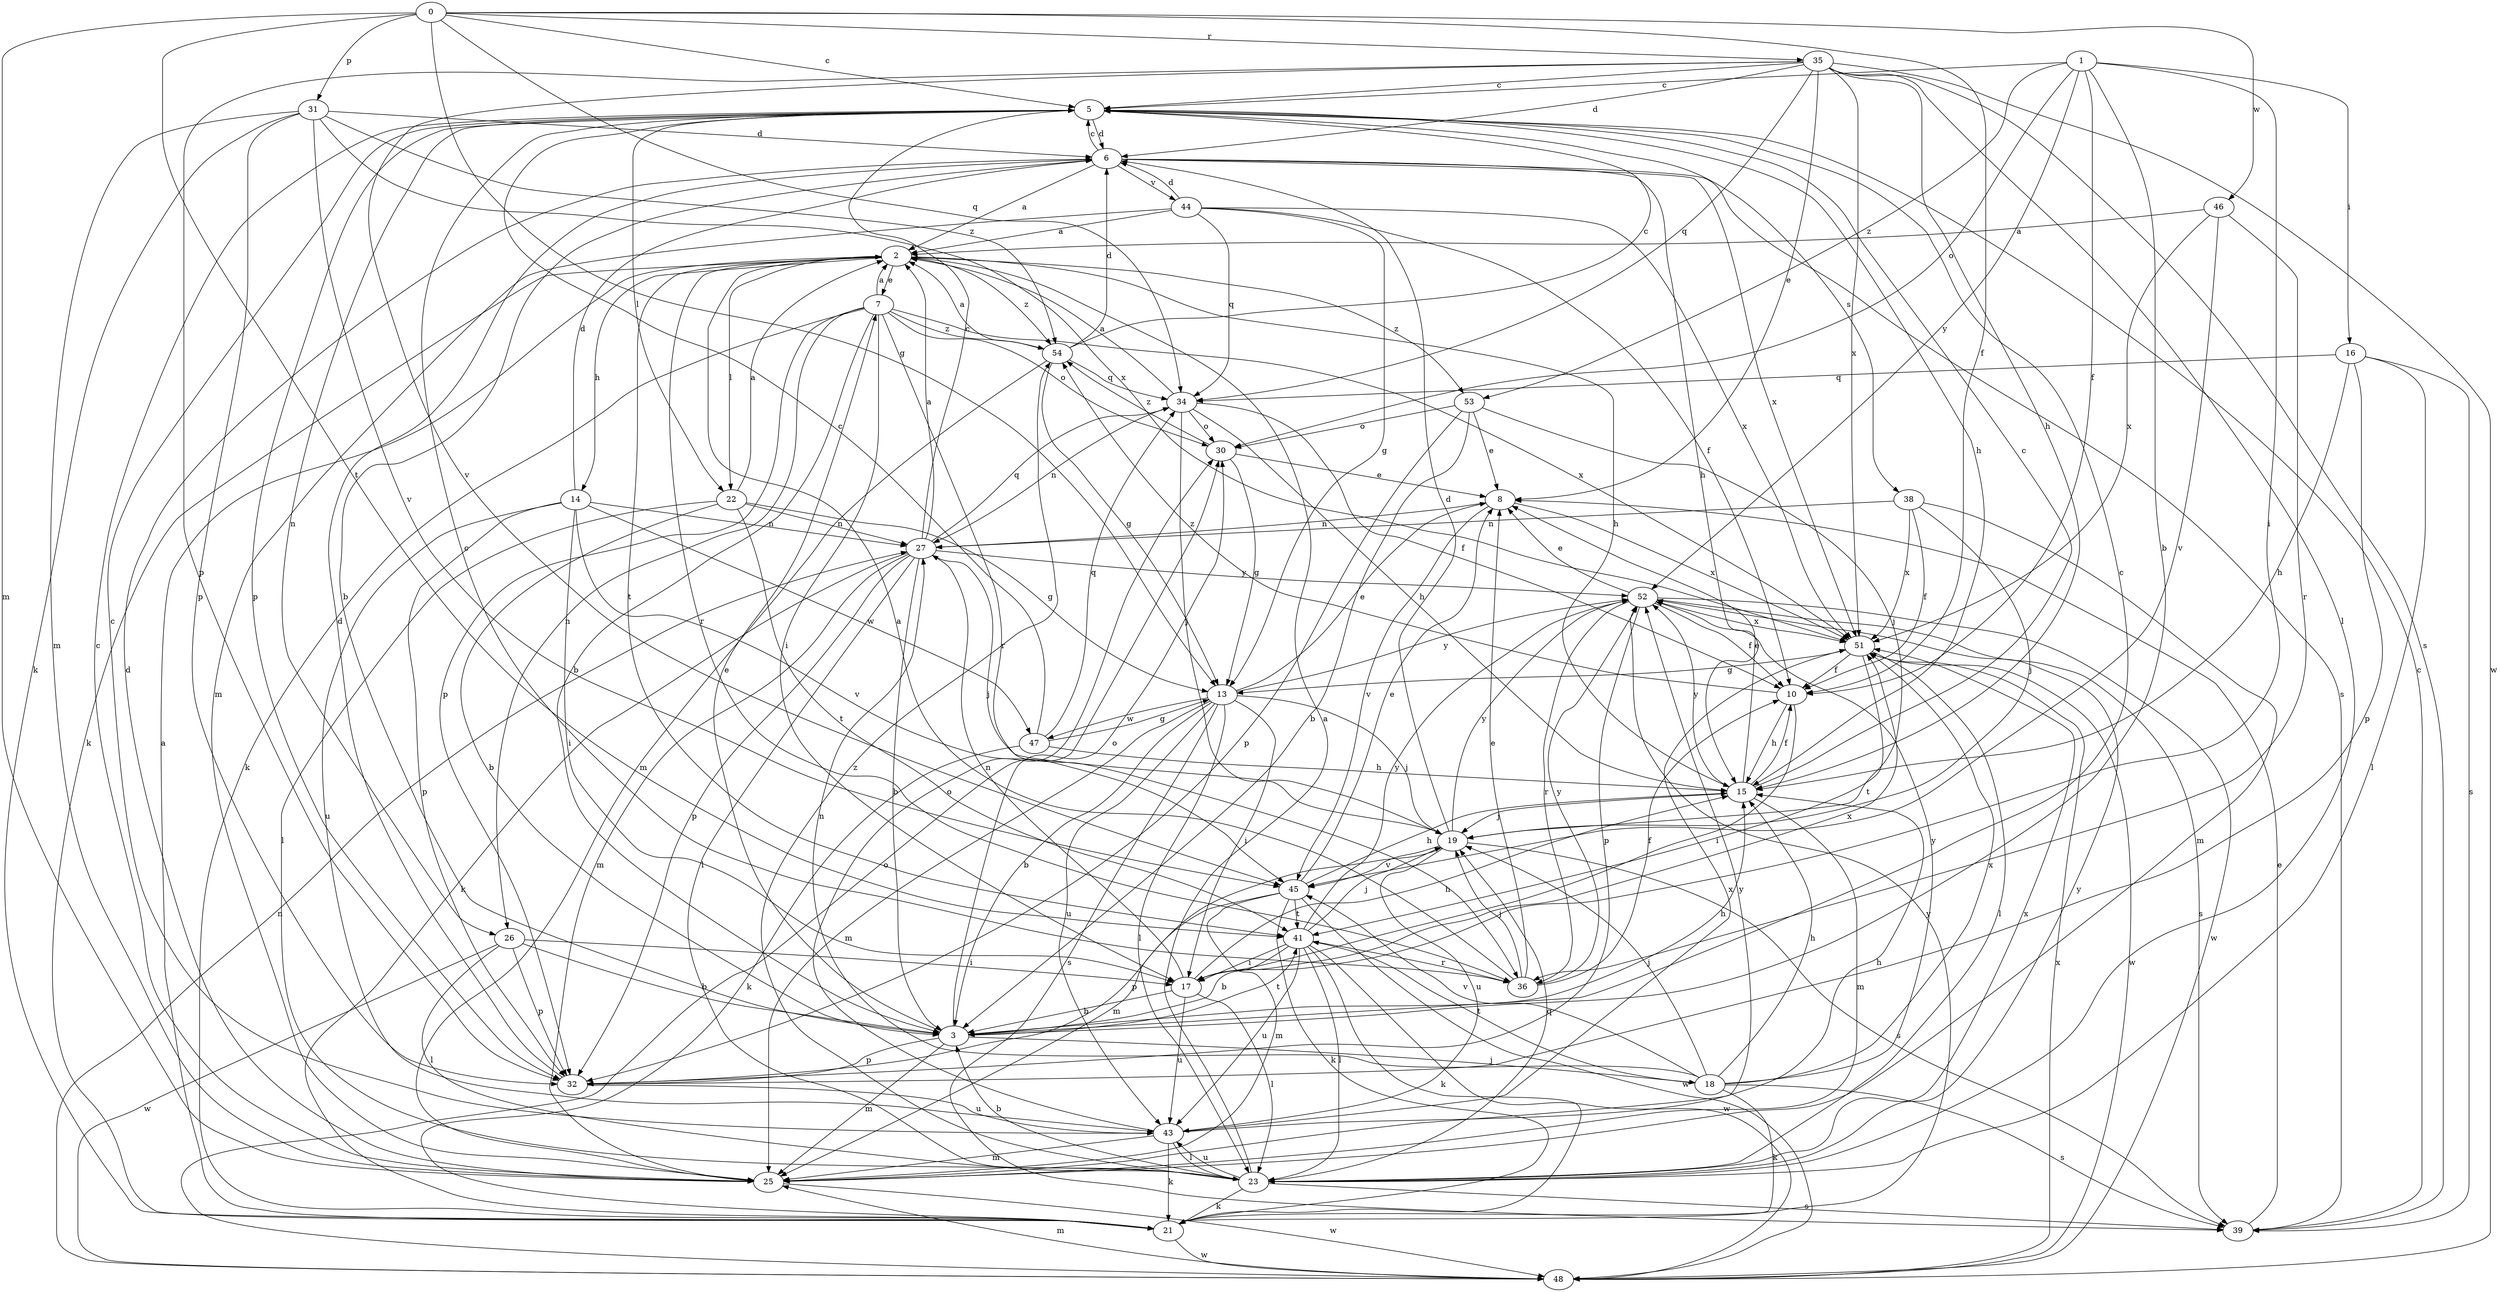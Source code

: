 strict digraph  {
0;
1;
2;
3;
5;
6;
7;
8;
10;
13;
14;
15;
16;
17;
18;
19;
21;
22;
23;
25;
26;
27;
30;
31;
32;
34;
35;
36;
38;
39;
41;
43;
44;
45;
46;
47;
48;
51;
52;
53;
54;
0 -> 5  [label=c];
0 -> 10  [label=f];
0 -> 13  [label=g];
0 -> 25  [label=m];
0 -> 31  [label=p];
0 -> 34  [label=q];
0 -> 35  [label=r];
0 -> 41  [label=t];
0 -> 46  [label=w];
1 -> 3  [label=b];
1 -> 5  [label=c];
1 -> 10  [label=f];
1 -> 16  [label=i];
1 -> 17  [label=i];
1 -> 30  [label=o];
1 -> 52  [label=y];
1 -> 53  [label=z];
2 -> 7  [label=e];
2 -> 14  [label=h];
2 -> 15  [label=h];
2 -> 21  [label=k];
2 -> 22  [label=l];
2 -> 36  [label=r];
2 -> 41  [label=t];
2 -> 53  [label=z];
2 -> 54  [label=z];
3 -> 5  [label=c];
3 -> 7  [label=e];
3 -> 15  [label=h];
3 -> 18  [label=j];
3 -> 25  [label=m];
3 -> 30  [label=o];
3 -> 32  [label=p];
3 -> 41  [label=t];
5 -> 6  [label=d];
5 -> 15  [label=h];
5 -> 22  [label=l];
5 -> 26  [label=n];
5 -> 32  [label=p];
5 -> 38  [label=s];
6 -> 2  [label=a];
6 -> 3  [label=b];
6 -> 5  [label=c];
6 -> 15  [label=h];
6 -> 39  [label=s];
6 -> 44  [label=v];
6 -> 51  [label=x];
7 -> 2  [label=a];
7 -> 3  [label=b];
7 -> 17  [label=i];
7 -> 21  [label=k];
7 -> 26  [label=n];
7 -> 30  [label=o];
7 -> 32  [label=p];
7 -> 36  [label=r];
7 -> 51  [label=x];
7 -> 54  [label=z];
8 -> 27  [label=n];
8 -> 45  [label=v];
8 -> 51  [label=x];
10 -> 15  [label=h];
10 -> 17  [label=i];
10 -> 54  [label=z];
13 -> 3  [label=b];
13 -> 8  [label=e];
13 -> 17  [label=i];
13 -> 19  [label=j];
13 -> 23  [label=l];
13 -> 25  [label=m];
13 -> 39  [label=s];
13 -> 43  [label=u];
13 -> 47  [label=w];
13 -> 52  [label=y];
14 -> 6  [label=d];
14 -> 17  [label=i];
14 -> 27  [label=n];
14 -> 32  [label=p];
14 -> 43  [label=u];
14 -> 45  [label=v];
14 -> 47  [label=w];
15 -> 5  [label=c];
15 -> 8  [label=e];
15 -> 10  [label=f];
15 -> 19  [label=j];
15 -> 25  [label=m];
15 -> 52  [label=y];
16 -> 15  [label=h];
16 -> 23  [label=l];
16 -> 32  [label=p];
16 -> 34  [label=q];
16 -> 39  [label=s];
17 -> 3  [label=b];
17 -> 15  [label=h];
17 -> 23  [label=l];
17 -> 27  [label=n];
17 -> 43  [label=u];
17 -> 51  [label=x];
18 -> 15  [label=h];
18 -> 19  [label=j];
18 -> 21  [label=k];
18 -> 27  [label=n];
18 -> 39  [label=s];
18 -> 41  [label=t];
18 -> 45  [label=v];
18 -> 51  [label=x];
18 -> 52  [label=y];
19 -> 6  [label=d];
19 -> 25  [label=m];
19 -> 39  [label=s];
19 -> 43  [label=u];
19 -> 45  [label=v];
19 -> 52  [label=y];
21 -> 2  [label=a];
21 -> 48  [label=w];
21 -> 52  [label=y];
22 -> 2  [label=a];
22 -> 3  [label=b];
22 -> 13  [label=g];
22 -> 23  [label=l];
22 -> 27  [label=n];
22 -> 41  [label=t];
23 -> 2  [label=a];
23 -> 3  [label=b];
23 -> 21  [label=k];
23 -> 39  [label=s];
23 -> 43  [label=u];
23 -> 51  [label=x];
23 -> 52  [label=y];
23 -> 54  [label=z];
23 -> 19  [label=q];
25 -> 5  [label=c];
25 -> 6  [label=d];
25 -> 48  [label=w];
25 -> 52  [label=y];
26 -> 3  [label=b];
26 -> 17  [label=i];
26 -> 23  [label=l];
26 -> 32  [label=p];
26 -> 48  [label=w];
27 -> 2  [label=a];
27 -> 3  [label=b];
27 -> 5  [label=c];
27 -> 19  [label=j];
27 -> 21  [label=k];
27 -> 23  [label=l];
27 -> 25  [label=m];
27 -> 32  [label=p];
27 -> 34  [label=q];
27 -> 52  [label=y];
30 -> 8  [label=e];
30 -> 13  [label=g];
30 -> 54  [label=z];
31 -> 6  [label=d];
31 -> 21  [label=k];
31 -> 25  [label=m];
31 -> 32  [label=p];
31 -> 45  [label=v];
31 -> 51  [label=x];
31 -> 54  [label=z];
32 -> 6  [label=d];
32 -> 43  [label=u];
34 -> 2  [label=a];
34 -> 10  [label=f];
34 -> 15  [label=h];
34 -> 19  [label=j];
34 -> 27  [label=n];
34 -> 30  [label=o];
35 -> 5  [label=c];
35 -> 6  [label=d];
35 -> 8  [label=e];
35 -> 15  [label=h];
35 -> 23  [label=l];
35 -> 32  [label=p];
35 -> 34  [label=q];
35 -> 39  [label=s];
35 -> 45  [label=v];
35 -> 48  [label=w];
35 -> 51  [label=x];
36 -> 2  [label=a];
36 -> 5  [label=c];
36 -> 8  [label=e];
36 -> 10  [label=f];
36 -> 19  [label=j];
36 -> 52  [label=y];
38 -> 10  [label=f];
38 -> 19  [label=j];
38 -> 25  [label=m];
38 -> 27  [label=n];
38 -> 51  [label=x];
39 -> 5  [label=c];
39 -> 8  [label=e];
41 -> 3  [label=b];
41 -> 17  [label=i];
41 -> 19  [label=j];
41 -> 21  [label=k];
41 -> 23  [label=l];
41 -> 36  [label=r];
41 -> 43  [label=u];
41 -> 48  [label=w];
41 -> 52  [label=y];
43 -> 5  [label=c];
43 -> 15  [label=h];
43 -> 21  [label=k];
43 -> 23  [label=l];
43 -> 25  [label=m];
43 -> 30  [label=o];
43 -> 51  [label=x];
44 -> 2  [label=a];
44 -> 6  [label=d];
44 -> 10  [label=f];
44 -> 13  [label=g];
44 -> 25  [label=m];
44 -> 34  [label=q];
44 -> 51  [label=x];
45 -> 8  [label=e];
45 -> 15  [label=h];
45 -> 21  [label=k];
45 -> 25  [label=m];
45 -> 32  [label=p];
45 -> 41  [label=t];
45 -> 48  [label=w];
46 -> 2  [label=a];
46 -> 36  [label=r];
46 -> 45  [label=v];
46 -> 51  [label=x];
47 -> 5  [label=c];
47 -> 13  [label=g];
47 -> 15  [label=h];
47 -> 21  [label=k];
47 -> 34  [label=q];
48 -> 25  [label=m];
48 -> 27  [label=n];
48 -> 30  [label=o];
48 -> 51  [label=x];
51 -> 10  [label=f];
51 -> 13  [label=g];
51 -> 23  [label=l];
51 -> 41  [label=t];
51 -> 48  [label=w];
52 -> 8  [label=e];
52 -> 10  [label=f];
52 -> 32  [label=p];
52 -> 36  [label=r];
52 -> 39  [label=s];
52 -> 48  [label=w];
52 -> 51  [label=x];
53 -> 3  [label=b];
53 -> 8  [label=e];
53 -> 19  [label=j];
53 -> 30  [label=o];
53 -> 32  [label=p];
54 -> 2  [label=a];
54 -> 5  [label=c];
54 -> 6  [label=d];
54 -> 13  [label=g];
54 -> 25  [label=m];
54 -> 34  [label=q];
}

